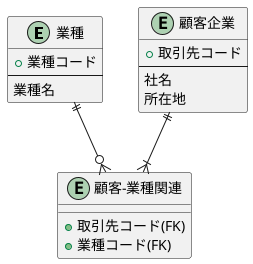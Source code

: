 @startuml

entity 業種 {
  + 業種コード
  ---
  業種名
}

entity 顧客-業種関連 {
  + 取引先コード(FK)
  + 業種コード(FK)
}

entity 顧客企業 {
  + 取引先コード
  ---
  社名
  所在地
}

業種 ||--o{ "顧客-業種関連"
顧客企業 ||--|{ "顧客-業種関連"

@enduml
